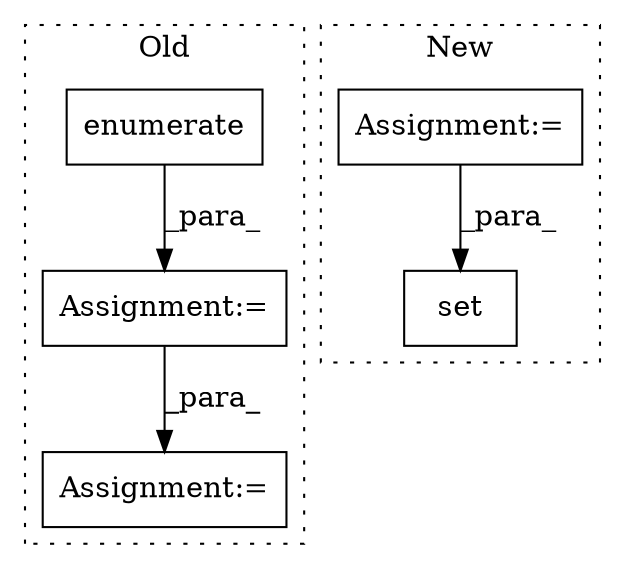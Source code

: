 digraph G {
subgraph cluster0 {
1 [label="enumerate" a="32" s="1189,1220" l="10,1" shape="box"];
3 [label="Assignment:=" a="7" s="1180" l="70" shape="box"];
5 [label="Assignment:=" a="7" s="1077" l="17" shape="box"];
label = "Old";
style="dotted";
}
subgraph cluster1 {
2 [label="set" a="32" s="1290,1330" l="4,1" shape="box"];
4 [label="Assignment:=" a="7" s="859" l="7" shape="box"];
label = "New";
style="dotted";
}
1 -> 3 [label="_para_"];
3 -> 5 [label="_para_"];
4 -> 2 [label="_para_"];
}